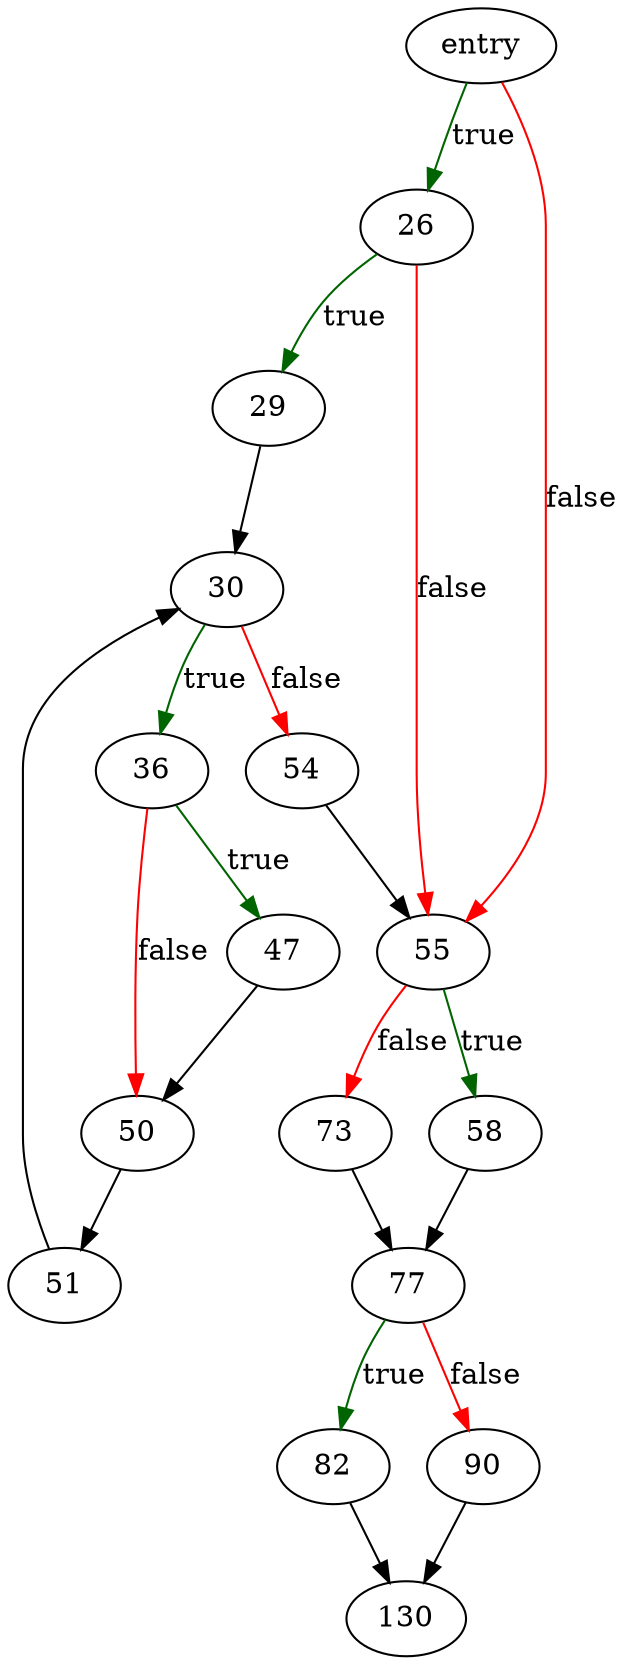 digraph "sqlite3WithAdd" {
	// Node definitions.
	5 [label=entry];
	26;
	29;
	30;
	36;
	47;
	50;
	51;
	54;
	55;
	58;
	73;
	77;
	82;
	90;
	130;

	// Edge definitions.
	5 -> 26 [
		color=darkgreen
		label=true
	];
	5 -> 55 [
		color=red
		label=false
	];
	26 -> 29 [
		color=darkgreen
		label=true
	];
	26 -> 55 [
		color=red
		label=false
	];
	29 -> 30;
	30 -> 36 [
		color=darkgreen
		label=true
	];
	30 -> 54 [
		color=red
		label=false
	];
	36 -> 47 [
		color=darkgreen
		label=true
	];
	36 -> 50 [
		color=red
		label=false
	];
	47 -> 50;
	50 -> 51;
	51 -> 30;
	54 -> 55;
	55 -> 58 [
		color=darkgreen
		label=true
	];
	55 -> 73 [
		color=red
		label=false
	];
	58 -> 77;
	73 -> 77;
	77 -> 82 [
		color=darkgreen
		label=true
	];
	77 -> 90 [
		color=red
		label=false
	];
	82 -> 130;
	90 -> 130;
}